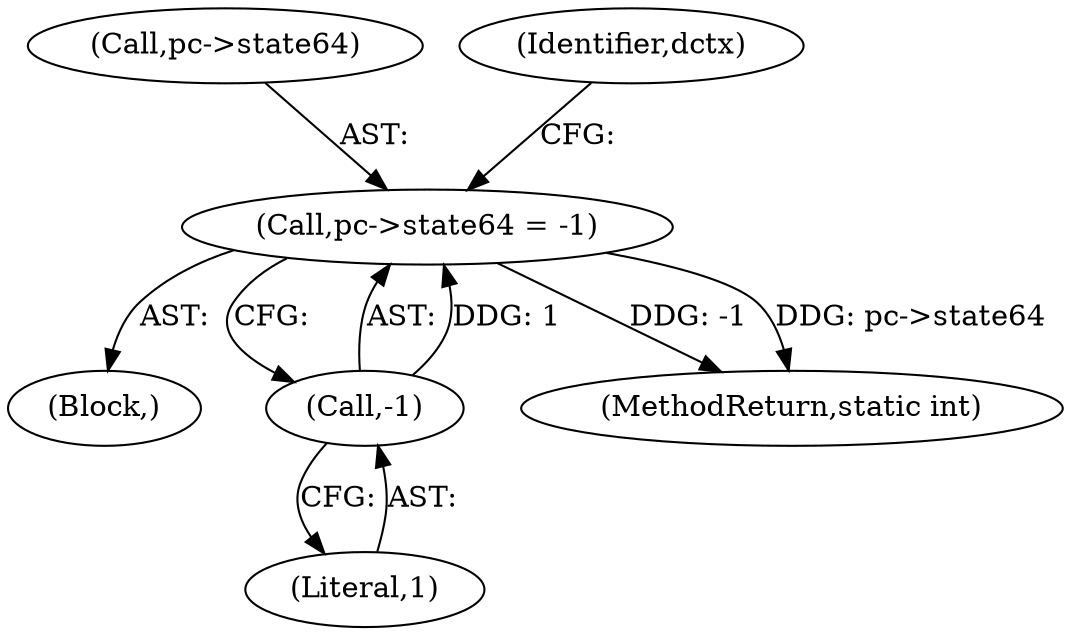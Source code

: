 digraph "0_FFmpeg_611b35627488a8d0763e75c25ee0875c5b7987dd@pointer" {
"1000362" [label="(Call,pc->state64 = -1)"];
"1000366" [label="(Call,-1)"];
"1000350" [label="(Block,)"];
"1000363" [label="(Call,pc->state64)"];
"1000370" [label="(Identifier,dctx)"];
"1000366" [label="(Call,-1)"];
"1000392" [label="(MethodReturn,static int)"];
"1000362" [label="(Call,pc->state64 = -1)"];
"1000367" [label="(Literal,1)"];
"1000362" -> "1000350"  [label="AST: "];
"1000362" -> "1000366"  [label="CFG: "];
"1000363" -> "1000362"  [label="AST: "];
"1000366" -> "1000362"  [label="AST: "];
"1000370" -> "1000362"  [label="CFG: "];
"1000362" -> "1000392"  [label="DDG: -1"];
"1000362" -> "1000392"  [label="DDG: pc->state64"];
"1000366" -> "1000362"  [label="DDG: 1"];
"1000366" -> "1000367"  [label="CFG: "];
"1000367" -> "1000366"  [label="AST: "];
}
